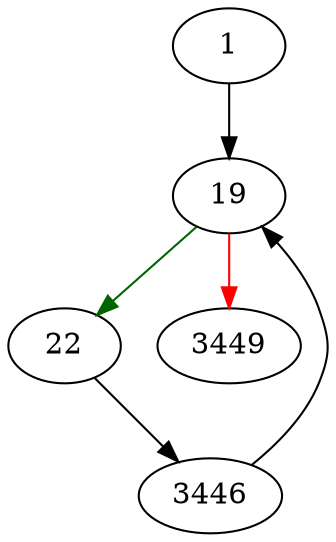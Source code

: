 strict digraph "KeccakF1600Step" {
	// Node definitions.
	1 [entry=true];
	19;
	22;
	3449;
	3446;

	// Edge definitions.
	1 -> 19;
	19 -> 22 [
		color=darkgreen
		cond=true
	];
	19 -> 3449 [
		color=red
		cond=false
	];
	22 -> 3446;
	3446 -> 19;
}